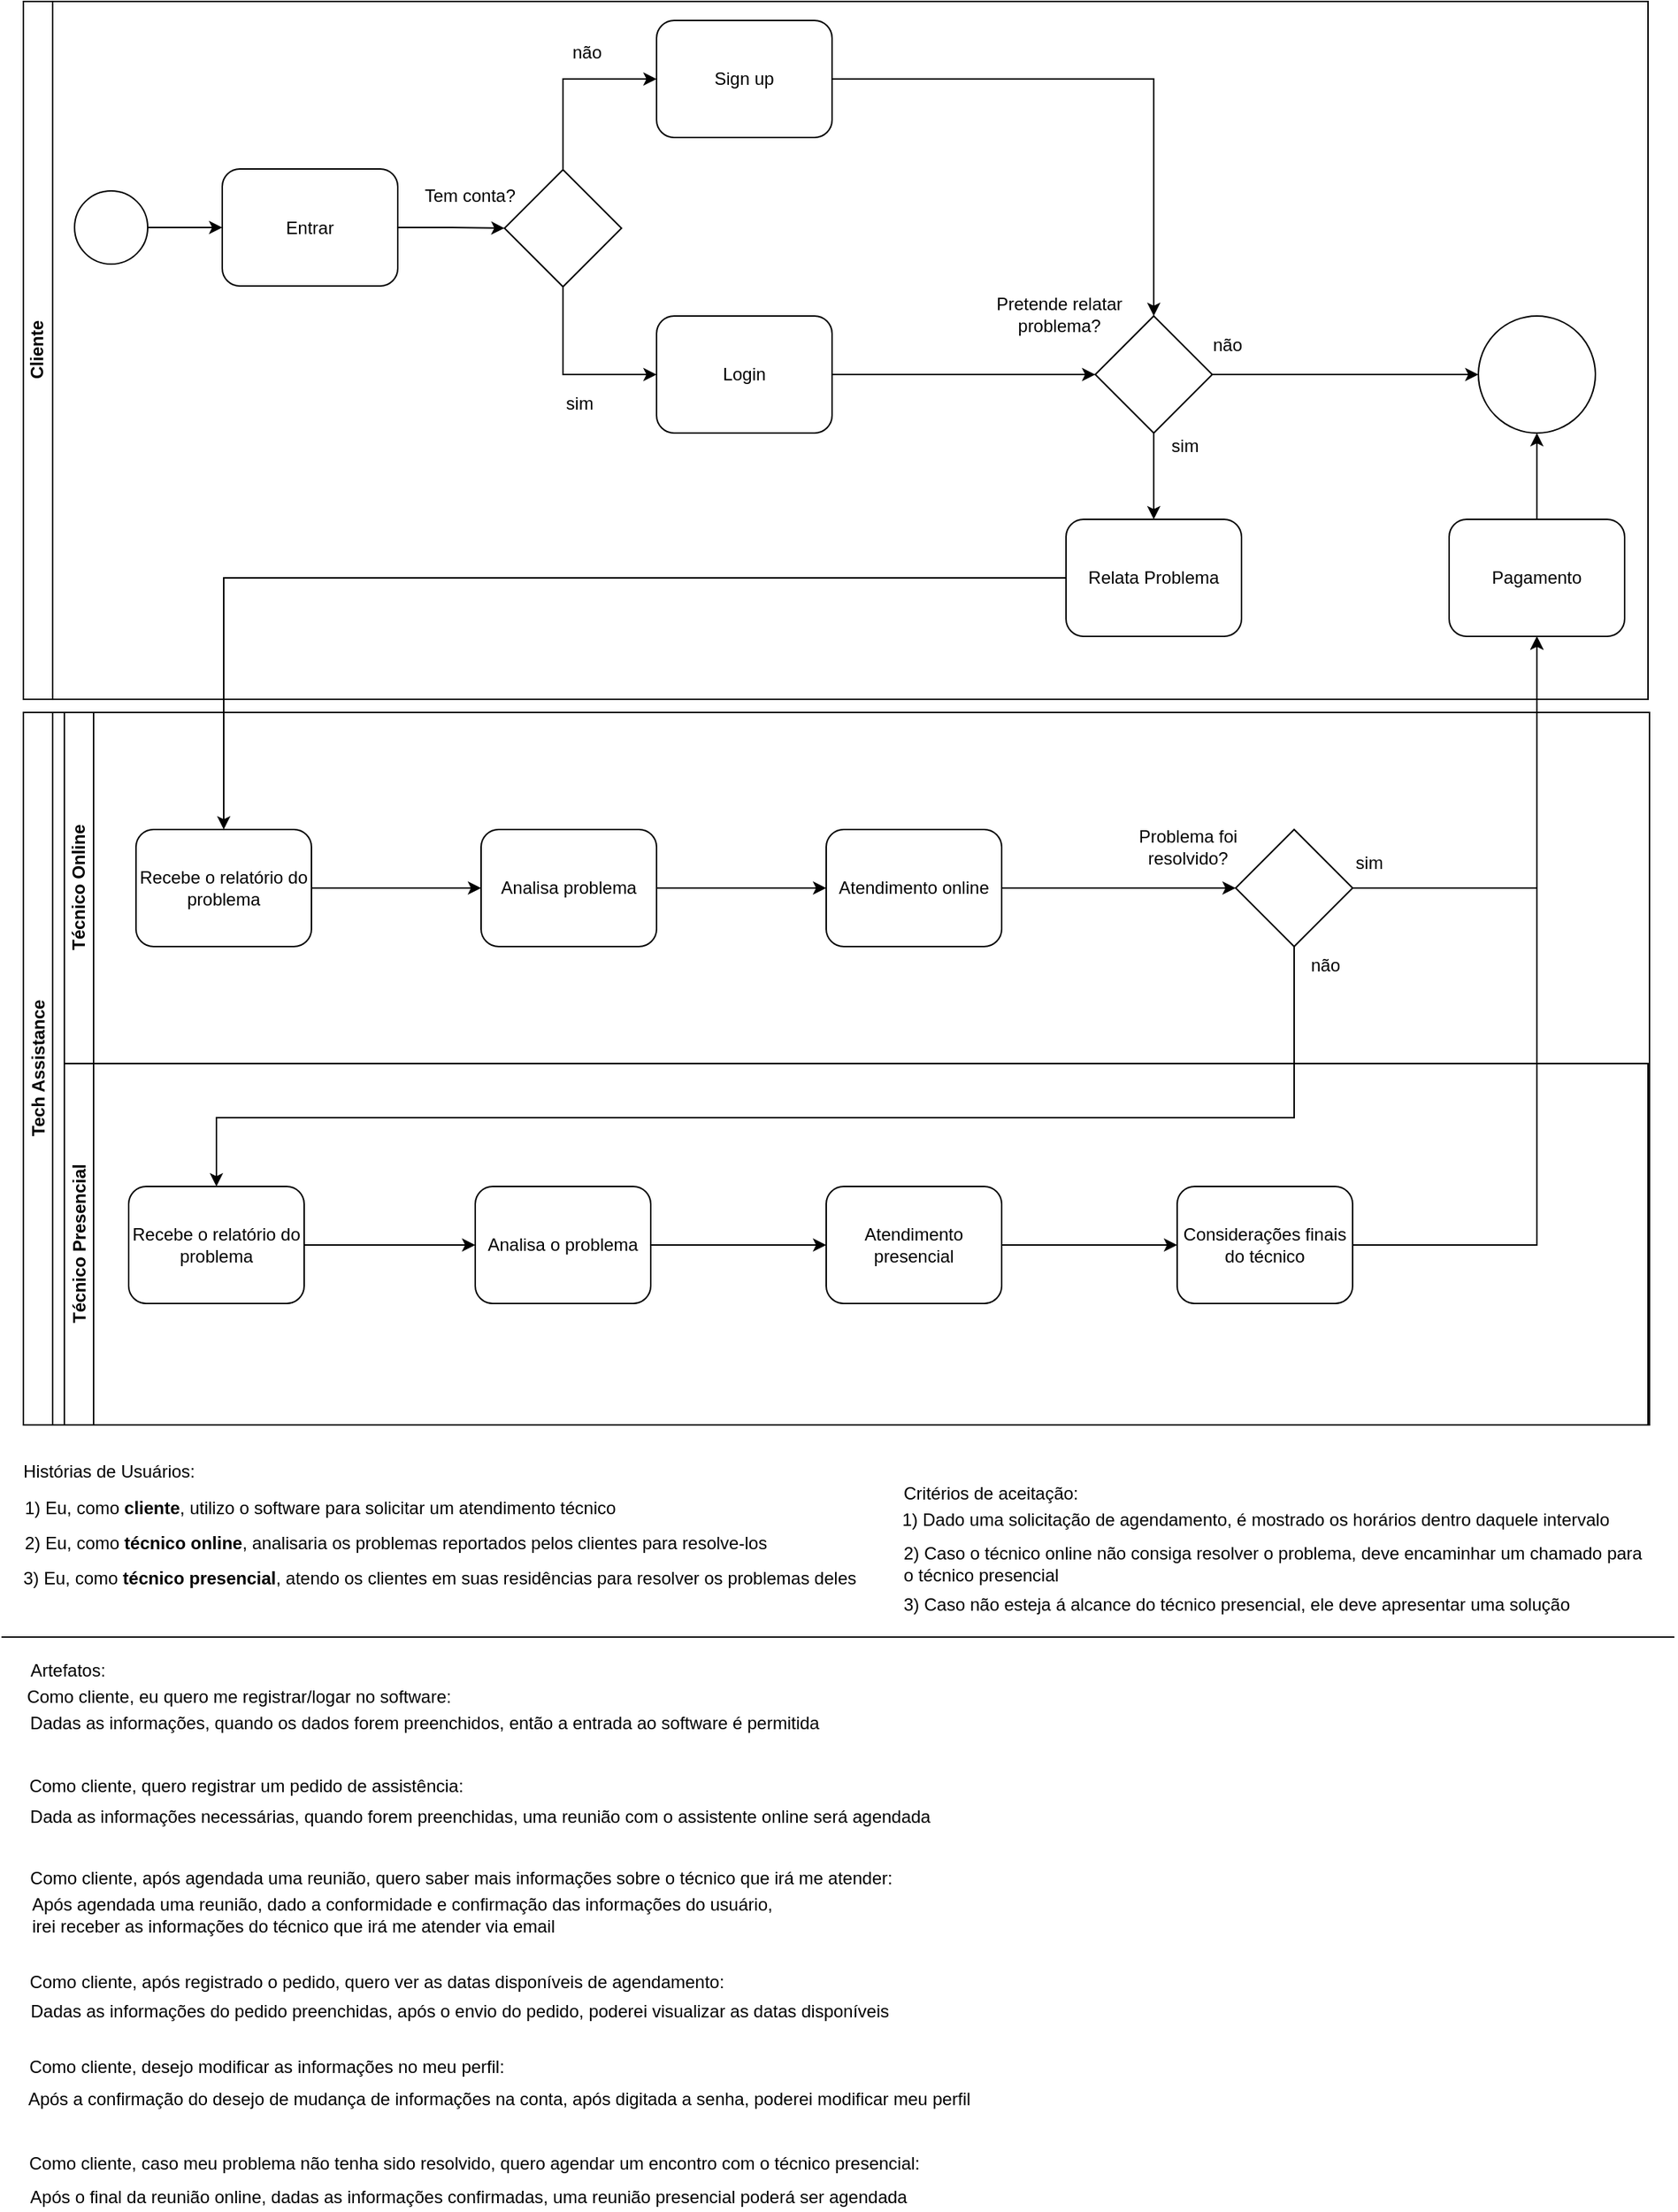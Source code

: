 <mxfile version="14.6.13" type="device" pages="4"><diagram id="fhYrM6fedOREc8LX-6zd" name="Fluxo de Negócios"><mxGraphModel dx="1422" dy="822" grid="0" gridSize="10" guides="1" tooltips="1" connect="1" arrows="1" fold="1" page="1" pageScale="1" pageWidth="1169" pageHeight="1654" math="0" shadow="0"><root><mxCell id="0"/><mxCell id="1" parent="0"/><mxCell id="6hOFbWfF97zYFT2G8j-g-1" value="Cliente" style="swimlane;html=1;horizontal=0;startSize=20;" parent="1" vertex="1"><mxGeometry x="29" y="41" width="1111" height="477" as="geometry"/></mxCell><mxCell id="6hOFbWfF97zYFT2G8j-g-12" style="edgeStyle=orthogonalEdgeStyle;rounded=0;orthogonalLoop=1;jettySize=auto;html=1;exitX=1;exitY=0.5;exitDx=0;exitDy=0;entryX=0;entryY=0.5;entryDx=0;entryDy=0;" parent="6hOFbWfF97zYFT2G8j-g-1" source="6hOFbWfF97zYFT2G8j-g-3" target="6hOFbWfF97zYFT2G8j-g-5" edge="1"><mxGeometry relative="1" as="geometry"/></mxCell><mxCell id="6hOFbWfF97zYFT2G8j-g-3" value="" style="shape=mxgraph.bpmn.shape;html=1;verticalLabelPosition=bottom;labelBackgroundColor=#ffffff;verticalAlign=top;align=center;perimeter=ellipsePerimeter;outlineConnect=0;outline=standard;symbol=general;" parent="6hOFbWfF97zYFT2G8j-g-1" vertex="1"><mxGeometry x="35" y="129.5" width="50" height="50" as="geometry"/></mxCell><mxCell id="6hOFbWfF97zYFT2G8j-g-7" style="edgeStyle=orthogonalEdgeStyle;rounded=0;orthogonalLoop=1;jettySize=auto;html=1;exitX=1;exitY=0.5;exitDx=0;exitDy=0;entryX=0;entryY=0.5;entryDx=0;entryDy=0;" parent="6hOFbWfF97zYFT2G8j-g-1" source="6hOFbWfF97zYFT2G8j-g-5" target="6hOFbWfF97zYFT2G8j-g-6" edge="1"><mxGeometry relative="1" as="geometry"/></mxCell><mxCell id="6hOFbWfF97zYFT2G8j-g-5" value="Entrar" style="shape=ext;rounded=1;html=1;whiteSpace=wrap;" parent="6hOFbWfF97zYFT2G8j-g-1" vertex="1"><mxGeometry x="136" y="114.5" width="120" height="80" as="geometry"/></mxCell><mxCell id="6hOFbWfF97zYFT2G8j-g-10" style="edgeStyle=orthogonalEdgeStyle;rounded=0;orthogonalLoop=1;jettySize=auto;html=1;exitX=0.5;exitY=0;exitDx=0;exitDy=0;entryX=0;entryY=0.5;entryDx=0;entryDy=0;" parent="6hOFbWfF97zYFT2G8j-g-1" source="6hOFbWfF97zYFT2G8j-g-6" target="6hOFbWfF97zYFT2G8j-g-9" edge="1"><mxGeometry relative="1" as="geometry"/></mxCell><mxCell id="6hOFbWfF97zYFT2G8j-g-11" style="edgeStyle=orthogonalEdgeStyle;rounded=0;orthogonalLoop=1;jettySize=auto;html=1;exitX=0.5;exitY=1;exitDx=0;exitDy=0;entryX=0;entryY=0.5;entryDx=0;entryDy=0;" parent="6hOFbWfF97zYFT2G8j-g-1" source="6hOFbWfF97zYFT2G8j-g-6" target="6hOFbWfF97zYFT2G8j-g-8" edge="1"><mxGeometry relative="1" as="geometry"/></mxCell><mxCell id="6hOFbWfF97zYFT2G8j-g-6" value="" style="rhombus;whiteSpace=wrap;html=1;" parent="6hOFbWfF97zYFT2G8j-g-1" vertex="1"><mxGeometry x="329" y="115" width="80" height="80" as="geometry"/></mxCell><mxCell id="6hOFbWfF97zYFT2G8j-g-22" style="edgeStyle=orthogonalEdgeStyle;rounded=0;orthogonalLoop=1;jettySize=auto;html=1;exitX=1;exitY=0.5;exitDx=0;exitDy=0;entryX=0;entryY=0.5;entryDx=0;entryDy=0;" parent="6hOFbWfF97zYFT2G8j-g-1" source="6hOFbWfF97zYFT2G8j-g-8" target="6hOFbWfF97zYFT2G8j-g-21" edge="1"><mxGeometry relative="1" as="geometry"/></mxCell><mxCell id="6hOFbWfF97zYFT2G8j-g-8" value="Login" style="shape=ext;rounded=1;html=1;whiteSpace=wrap;" parent="6hOFbWfF97zYFT2G8j-g-1" vertex="1"><mxGeometry x="433" y="215" width="120" height="80" as="geometry"/></mxCell><mxCell id="6hOFbWfF97zYFT2G8j-g-14" style="edgeStyle=orthogonalEdgeStyle;rounded=0;orthogonalLoop=1;jettySize=auto;html=1;exitX=1;exitY=0.5;exitDx=0;exitDy=0;entryX=0.5;entryY=0;entryDx=0;entryDy=0;" parent="6hOFbWfF97zYFT2G8j-g-1" source="6hOFbWfF97zYFT2G8j-g-9" target="6hOFbWfF97zYFT2G8j-g-21" edge="1"><mxGeometry relative="1" as="geometry"><mxPoint x="713" y="53" as="targetPoint"/></mxGeometry></mxCell><mxCell id="6hOFbWfF97zYFT2G8j-g-9" value="Sign up" style="shape=ext;rounded=1;html=1;whiteSpace=wrap;" parent="6hOFbWfF97zYFT2G8j-g-1" vertex="1"><mxGeometry x="433" y="13" width="120" height="80" as="geometry"/></mxCell><mxCell id="6hOFbWfF97zYFT2G8j-g-16" value="Tem conta?" style="text;html=1;align=center;verticalAlign=middle;resizable=0;points=[];autosize=1;" parent="6hOFbWfF97zYFT2G8j-g-1" vertex="1"><mxGeometry x="269" y="124" width="72" height="18" as="geometry"/></mxCell><mxCell id="6hOFbWfF97zYFT2G8j-g-17" value="sim" style="text;html=1;align=center;verticalAlign=middle;resizable=0;points=[];autosize=1;" parent="6hOFbWfF97zYFT2G8j-g-1" vertex="1"><mxGeometry x="365" y="266" width="29" height="18" as="geometry"/></mxCell><mxCell id="6hOFbWfF97zYFT2G8j-g-18" value="não" style="text;html=1;align=center;verticalAlign=middle;resizable=0;points=[];autosize=1;" parent="6hOFbWfF97zYFT2G8j-g-1" vertex="1"><mxGeometry x="370" y="26" width="30" height="18" as="geometry"/></mxCell><mxCell id="6hOFbWfF97zYFT2G8j-g-26" style="edgeStyle=orthogonalEdgeStyle;rounded=0;orthogonalLoop=1;jettySize=auto;html=1;exitX=1;exitY=0.5;exitDx=0;exitDy=0;entryX=0;entryY=0.5;entryDx=0;entryDy=0;" parent="6hOFbWfF97zYFT2G8j-g-1" source="6hOFbWfF97zYFT2G8j-g-21" target="6hOFbWfF97zYFT2G8j-g-25" edge="1"><mxGeometry relative="1" as="geometry"/></mxCell><mxCell id="6hOFbWfF97zYFT2G8j-g-32" style="edgeStyle=orthogonalEdgeStyle;rounded=0;orthogonalLoop=1;jettySize=auto;html=1;exitX=0.5;exitY=1;exitDx=0;exitDy=0;entryX=0.5;entryY=0;entryDx=0;entryDy=0;" parent="6hOFbWfF97zYFT2G8j-g-1" source="6hOFbWfF97zYFT2G8j-g-21" target="6hOFbWfF97zYFT2G8j-g-31" edge="1"><mxGeometry relative="1" as="geometry"/></mxCell><mxCell id="6hOFbWfF97zYFT2G8j-g-21" value="" style="rhombus;whiteSpace=wrap;html=1;" parent="6hOFbWfF97zYFT2G8j-g-1" vertex="1"><mxGeometry x="733" y="215" width="80" height="80" as="geometry"/></mxCell><mxCell id="6hOFbWfF97zYFT2G8j-g-24" value="Pretende relatar&lt;br&gt;problema?" style="text;html=1;align=center;verticalAlign=middle;resizable=0;points=[];autosize=1;" parent="6hOFbWfF97zYFT2G8j-g-1" vertex="1"><mxGeometry x="660" y="198" width="96" height="32" as="geometry"/></mxCell><mxCell id="6hOFbWfF97zYFT2G8j-g-25" value="" style="ellipse;whiteSpace=wrap;html=1;aspect=fixed;" parent="6hOFbWfF97zYFT2G8j-g-1" vertex="1"><mxGeometry x="995" y="215" width="80" height="80" as="geometry"/></mxCell><mxCell id="6hOFbWfF97zYFT2G8j-g-27" value="não" style="text;html=1;align=center;verticalAlign=middle;resizable=0;points=[];autosize=1;" parent="6hOFbWfF97zYFT2G8j-g-1" vertex="1"><mxGeometry x="808" y="226" width="30" height="18" as="geometry"/></mxCell><mxCell id="6hOFbWfF97zYFT2G8j-g-28" value="sim" style="text;html=1;align=center;verticalAlign=middle;resizable=0;points=[];autosize=1;" parent="6hOFbWfF97zYFT2G8j-g-1" vertex="1"><mxGeometry x="779" y="295" width="29" height="18" as="geometry"/></mxCell><mxCell id="6hOFbWfF97zYFT2G8j-g-31" value="Relata Problema" style="shape=ext;rounded=1;html=1;whiteSpace=wrap;" parent="6hOFbWfF97zYFT2G8j-g-1" vertex="1"><mxGeometry x="713" y="354" width="120" height="80" as="geometry"/></mxCell><mxCell id="LkQ3J-r3MltWaJuAtTZb-1" value="Pagamento" style="shape=ext;rounded=1;html=1;whiteSpace=wrap;" parent="6hOFbWfF97zYFT2G8j-g-1" vertex="1"><mxGeometry x="975" y="354" width="120" height="80" as="geometry"/></mxCell><mxCell id="LkQ3J-r3MltWaJuAtTZb-4" style="edgeStyle=orthogonalEdgeStyle;rounded=0;orthogonalLoop=1;jettySize=auto;html=1;exitX=0.5;exitY=0;exitDx=0;exitDy=0;entryX=0.5;entryY=1;entryDx=0;entryDy=0;" parent="6hOFbWfF97zYFT2G8j-g-1" source="LkQ3J-r3MltWaJuAtTZb-1" target="6hOFbWfF97zYFT2G8j-g-25" edge="1"><mxGeometry relative="1" as="geometry"/></mxCell><mxCell id="6hOFbWfF97zYFT2G8j-g-20" value="Tech Assistance" style="swimlane;html=1;horizontal=0;startSize=20;" parent="1" vertex="1"><mxGeometry x="29" y="527" width="1112" height="487" as="geometry"/></mxCell><mxCell id="6hOFbWfF97zYFT2G8j-g-30" value="Técnico Online" style="swimlane;html=1;horizontal=0;startSize=20;" parent="6hOFbWfF97zYFT2G8j-g-20" vertex="1"><mxGeometry x="28" width="1084" height="240" as="geometry"/></mxCell><mxCell id="6hOFbWfF97zYFT2G8j-g-37" style="edgeStyle=orthogonalEdgeStyle;rounded=0;orthogonalLoop=1;jettySize=auto;html=1;exitX=1;exitY=0.5;exitDx=0;exitDy=0;entryX=0;entryY=0.5;entryDx=0;entryDy=0;" parent="6hOFbWfF97zYFT2G8j-g-30" source="6hOFbWfF97zYFT2G8j-g-33" target="6hOFbWfF97zYFT2G8j-g-36" edge="1"><mxGeometry relative="1" as="geometry"/></mxCell><mxCell id="6hOFbWfF97zYFT2G8j-g-33" value="Recebe o relatório do problema" style="shape=ext;rounded=1;html=1;whiteSpace=wrap;" parent="6hOFbWfF97zYFT2G8j-g-30" vertex="1"><mxGeometry x="49" y="80" width="120" height="80" as="geometry"/></mxCell><mxCell id="6hOFbWfF97zYFT2G8j-g-41" style="edgeStyle=orthogonalEdgeStyle;rounded=0;orthogonalLoop=1;jettySize=auto;html=1;exitX=1;exitY=0.5;exitDx=0;exitDy=0;entryX=0;entryY=0.5;entryDx=0;entryDy=0;" parent="6hOFbWfF97zYFT2G8j-g-30" source="6hOFbWfF97zYFT2G8j-g-36" target="6hOFbWfF97zYFT2G8j-g-40" edge="1"><mxGeometry relative="1" as="geometry"/></mxCell><mxCell id="6hOFbWfF97zYFT2G8j-g-36" value="Analisa problema" style="shape=ext;rounded=1;html=1;whiteSpace=wrap;" parent="6hOFbWfF97zYFT2G8j-g-30" vertex="1"><mxGeometry x="285" y="80" width="120" height="80" as="geometry"/></mxCell><mxCell id="6hOFbWfF97zYFT2G8j-g-43" style="edgeStyle=orthogonalEdgeStyle;rounded=0;orthogonalLoop=1;jettySize=auto;html=1;exitX=1;exitY=0.5;exitDx=0;exitDy=0;entryX=0;entryY=0.5;entryDx=0;entryDy=0;" parent="6hOFbWfF97zYFT2G8j-g-30" source="6hOFbWfF97zYFT2G8j-g-40" target="6hOFbWfF97zYFT2G8j-g-42" edge="1"><mxGeometry relative="1" as="geometry"/></mxCell><mxCell id="6hOFbWfF97zYFT2G8j-g-40" value="Atendimento online" style="shape=ext;rounded=1;html=1;whiteSpace=wrap;" parent="6hOFbWfF97zYFT2G8j-g-30" vertex="1"><mxGeometry x="521" y="80" width="120" height="80" as="geometry"/></mxCell><mxCell id="6hOFbWfF97zYFT2G8j-g-42" value="" style="rhombus;whiteSpace=wrap;html=1;" parent="6hOFbWfF97zYFT2G8j-g-30" vertex="1"><mxGeometry x="801" y="80" width="80" height="80" as="geometry"/></mxCell><mxCell id="6hOFbWfF97zYFT2G8j-g-45" value="Problema foi&lt;br&gt;resolvido?" style="text;html=1;align=center;verticalAlign=middle;resizable=0;points=[];autosize=1;" parent="6hOFbWfF97zYFT2G8j-g-30" vertex="1"><mxGeometry x="729" y="76" width="77" height="32" as="geometry"/></mxCell><mxCell id="6hOFbWfF97zYFT2G8j-g-46" value="sim" style="text;html=1;align=center;verticalAlign=middle;resizable=0;points=[];autosize=1;" parent="6hOFbWfF97zYFT2G8j-g-30" vertex="1"><mxGeometry x="877" y="94" width="29" height="18" as="geometry"/></mxCell><mxCell id="6hOFbWfF97zYFT2G8j-g-47" value="não" style="text;html=1;align=center;verticalAlign=middle;resizable=0;points=[];autosize=1;" parent="6hOFbWfF97zYFT2G8j-g-30" vertex="1"><mxGeometry x="847" y="164" width="30" height="18" as="geometry"/></mxCell><mxCell id="6hOFbWfF97zYFT2G8j-g-49" value="Técnico Presencial" style="swimlane;html=1;horizontal=0;startSize=20;" parent="6hOFbWfF97zYFT2G8j-g-20" vertex="1"><mxGeometry x="28" y="240" width="1083" height="247" as="geometry"/></mxCell><mxCell id="6hOFbWfF97zYFT2G8j-g-53" style="edgeStyle=orthogonalEdgeStyle;rounded=0;orthogonalLoop=1;jettySize=auto;html=1;exitX=1;exitY=0.5;exitDx=0;exitDy=0;entryX=0;entryY=0.5;entryDx=0;entryDy=0;" parent="6hOFbWfF97zYFT2G8j-g-49" source="6hOFbWfF97zYFT2G8j-g-50" target="6hOFbWfF97zYFT2G8j-g-52" edge="1"><mxGeometry relative="1" as="geometry"/></mxCell><mxCell id="6hOFbWfF97zYFT2G8j-g-50" value="Recebe o relatório do problema" style="shape=ext;rounded=1;html=1;whiteSpace=wrap;" parent="6hOFbWfF97zYFT2G8j-g-49" vertex="1"><mxGeometry x="44" y="84" width="120" height="80" as="geometry"/></mxCell><mxCell id="6hOFbWfF97zYFT2G8j-g-55" style="edgeStyle=orthogonalEdgeStyle;rounded=0;orthogonalLoop=1;jettySize=auto;html=1;exitX=1;exitY=0.5;exitDx=0;exitDy=0;entryX=0;entryY=0.5;entryDx=0;entryDy=0;" parent="6hOFbWfF97zYFT2G8j-g-49" source="6hOFbWfF97zYFT2G8j-g-52" target="6hOFbWfF97zYFT2G8j-g-54" edge="1"><mxGeometry relative="1" as="geometry"/></mxCell><mxCell id="6hOFbWfF97zYFT2G8j-g-52" value="Analisa o problema" style="shape=ext;rounded=1;html=1;whiteSpace=wrap;" parent="6hOFbWfF97zYFT2G8j-g-49" vertex="1"><mxGeometry x="281" y="84" width="120" height="80" as="geometry"/></mxCell><mxCell id="6hOFbWfF97zYFT2G8j-g-57" style="edgeStyle=orthogonalEdgeStyle;rounded=0;orthogonalLoop=1;jettySize=auto;html=1;exitX=1;exitY=0.5;exitDx=0;exitDy=0;entryX=0;entryY=0.5;entryDx=0;entryDy=0;" parent="6hOFbWfF97zYFT2G8j-g-49" source="6hOFbWfF97zYFT2G8j-g-54" target="6hOFbWfF97zYFT2G8j-g-56" edge="1"><mxGeometry relative="1" as="geometry"/></mxCell><mxCell id="6hOFbWfF97zYFT2G8j-g-54" value="Atendimento presencial" style="shape=ext;rounded=1;html=1;whiteSpace=wrap;" parent="6hOFbWfF97zYFT2G8j-g-49" vertex="1"><mxGeometry x="521" y="84" width="120" height="80" as="geometry"/></mxCell><mxCell id="6hOFbWfF97zYFT2G8j-g-56" value="Considerações finais do técnico" style="shape=ext;rounded=1;html=1;whiteSpace=wrap;" parent="6hOFbWfF97zYFT2G8j-g-49" vertex="1"><mxGeometry x="761" y="84" width="120" height="80" as="geometry"/></mxCell><mxCell id="6hOFbWfF97zYFT2G8j-g-51" style="edgeStyle=orthogonalEdgeStyle;rounded=0;orthogonalLoop=1;jettySize=auto;html=1;exitX=0.5;exitY=1;exitDx=0;exitDy=0;entryX=0.5;entryY=0;entryDx=0;entryDy=0;" parent="6hOFbWfF97zYFT2G8j-g-20" source="6hOFbWfF97zYFT2G8j-g-42" target="6hOFbWfF97zYFT2G8j-g-50" edge="1"><mxGeometry relative="1" as="geometry"><Array as="points"><mxPoint x="869" y="277"/><mxPoint x="132" y="277"/></Array></mxGeometry></mxCell><mxCell id="6hOFbWfF97zYFT2G8j-g-48" style="edgeStyle=orthogonalEdgeStyle;rounded=0;orthogonalLoop=1;jettySize=auto;html=1;exitX=0;exitY=0.5;exitDx=0;exitDy=0;entryX=0.5;entryY=0;entryDx=0;entryDy=0;" parent="1" source="6hOFbWfF97zYFT2G8j-g-31" target="6hOFbWfF97zYFT2G8j-g-33" edge="1"><mxGeometry relative="1" as="geometry"/></mxCell><mxCell id="DTJ91bI0KCERQVyv46Px-1" value="Histórias de Usuários:" style="text;html=1;align=left;verticalAlign=middle;resizable=0;points=[];autosize=1;" parent="1" vertex="1"><mxGeometry x="27" y="1037" width="127" height="18" as="geometry"/></mxCell><mxCell id="DTJ91bI0KCERQVyv46Px-2" value="1) Eu, como &lt;b&gt;cliente&lt;/b&gt;, utilizo o software para solicitar um atendimento técnico" style="text;html=1;align=left;verticalAlign=middle;resizable=0;points=[];autosize=1;" parent="1" vertex="1"><mxGeometry x="28" y="1062" width="414" height="18" as="geometry"/></mxCell><mxCell id="DTJ91bI0KCERQVyv46Px-3" value="&lt;div&gt;&lt;span&gt;2) Eu, como &lt;/span&gt;&lt;b&gt;técnico online&lt;/b&gt;&lt;span&gt;, analisaria os problemas reportados pelos clientes para resolve-los&lt;/span&gt;&lt;/div&gt;" style="text;html=1;align=left;verticalAlign=middle;resizable=0;points=[];autosize=1;" parent="1" vertex="1"><mxGeometry x="28" y="1086" width="518" height="18" as="geometry"/></mxCell><mxCell id="DTJ91bI0KCERQVyv46Px-4" value="3) Eu, como &lt;b&gt;técnico presencial&lt;/b&gt;, atendo os clientes em suas residências para resolver os problemas deles" style="text;html=1;align=left;verticalAlign=middle;resizable=0;points=[];autosize=1;" parent="1" vertex="1"><mxGeometry x="27" y="1110" width="580" height="18" as="geometry"/></mxCell><mxCell id="CYKeE9gmk5xtWuaOP8tf-1" value="Critérios de aceitação:" style="text;html=1;align=left;verticalAlign=middle;resizable=0;points=[];autosize=1;" parent="1" vertex="1"><mxGeometry x="629" y="1052" width="129" height="18" as="geometry"/></mxCell><mxCell id="CYKeE9gmk5xtWuaOP8tf-2" value="1) Dado uma solicitação de agendamento, é mostrado os horários dentro daquele intervalo" style="text;html=1;align=left;verticalAlign=middle;resizable=0;points=[];autosize=1;" parent="1" vertex="1"><mxGeometry x="628" y="1070" width="494" height="18" as="geometry"/></mxCell><mxCell id="CYKeE9gmk5xtWuaOP8tf-3" value="2) Caso o técnico online não consiga resolver o problema, deve encaminhar um chamado para &lt;br&gt;o técnico presencial&amp;nbsp;" style="text;html=1;align=left;verticalAlign=middle;resizable=0;points=[];autosize=1;" parent="1" vertex="1"><mxGeometry x="629" y="1093" width="515" height="32" as="geometry"/></mxCell><mxCell id="CYKeE9gmk5xtWuaOP8tf-4" value="3) Caso não esteja á alcance do técnico presencial, ele deve apresentar uma solução" style="text;html=1;align=left;verticalAlign=middle;resizable=0;points=[];autosize=1;" parent="1" vertex="1"><mxGeometry x="629" y="1128" width="466" height="18" as="geometry"/></mxCell><mxCell id="sM4nDDVe7Kjpya3O-vPJ-1" value="Artefatos:" style="text;html=1;align=center;verticalAlign=middle;resizable=0;points=[];autosize=1;strokeColor=none;" parent="1" vertex="1"><mxGeometry x="28" y="1173" width="61" height="18" as="geometry"/></mxCell><mxCell id="sM4nDDVe7Kjpya3O-vPJ-3" value="Como cliente, eu quero me registrar/logar no software:" style="text;html=1;align=center;verticalAlign=middle;resizable=0;points=[];autosize=1;strokeColor=none;" parent="1" vertex="1"><mxGeometry x="26" y="1191" width="300" height="18" as="geometry"/></mxCell><mxCell id="sM4nDDVe7Kjpya3O-vPJ-4" value="Dadas as informações, quando os dados forem preenchidos, então a entrada ao software é permitida" style="text;html=1;align=center;verticalAlign=middle;resizable=0;points=[];autosize=1;strokeColor=none;" parent="1" vertex="1"><mxGeometry x="28" y="1209" width="550" height="18" as="geometry"/></mxCell><mxCell id="sM4nDDVe7Kjpya3O-vPJ-5" value="Como cliente, quero registrar um pedido de assistência:" style="text;html=1;align=center;verticalAlign=middle;resizable=0;points=[];autosize=1;strokeColor=none;" parent="1" vertex="1"><mxGeometry x="27" y="1252" width="307" height="18" as="geometry"/></mxCell><mxCell id="sM4nDDVe7Kjpya3O-vPJ-10" style="rounded=0;orthogonalLoop=1;jettySize=auto;html=1;endArrow=none;endFill=0;" parent="1" edge="1"><mxGeometry relative="1" as="geometry"><mxPoint x="1158" y="1159" as="targetPoint"/><mxPoint x="14" y="1159" as="sourcePoint"/></mxGeometry></mxCell><mxCell id="sM4nDDVe7Kjpya3O-vPJ-6" value="Dada as informações necessárias, quando forem preenchidas, uma reunião com o assistente online será agendada" style="text;html=1;align=center;verticalAlign=middle;resizable=0;points=[];autosize=1;strokeColor=none;" parent="1" vertex="1"><mxGeometry x="28" y="1273" width="626" height="18" as="geometry"/></mxCell><mxCell id="sM4nDDVe7Kjpya3O-vPJ-7" value="Como cliente, após registrado o pedido, quero ver as datas disponíveis de agendamento:&amp;nbsp;" style="text;html=1;align=center;verticalAlign=middle;resizable=0;points=[];autosize=1;strokeColor=none;" parent="1" vertex="1"><mxGeometry x="28" y="1386" width="488" height="18" as="geometry"/></mxCell><mxCell id="sM4nDDVe7Kjpya3O-vPJ-9" value="Dadas as informações do pedido preenchidas, após o envio do pedido, poderei visualizar as datas disponíveis" style="text;html=1;align=center;verticalAlign=middle;resizable=0;points=[];autosize=1;strokeColor=none;" parent="1" vertex="1"><mxGeometry x="28" y="1406" width="597" height="18" as="geometry"/></mxCell><mxCell id="sM4nDDVe7Kjpya3O-vPJ-11" value="Como cliente, após agendada uma reunião, quero saber mais informações sobre o técnico que irá me atender:" style="text;html=1;align=center;verticalAlign=middle;resizable=0;points=[];autosize=1;strokeColor=none;" parent="1" vertex="1"><mxGeometry x="28" y="1315" width="600" height="18" as="geometry"/></mxCell><mxCell id="sM4nDDVe7Kjpya3O-vPJ-12" value="Após agendada uma reunião, dado a conformidade e confirmação das informações do usuário,&lt;br&gt;irei receber as informações do técnico que irá me atender via email" style="text;html=1;align=left;verticalAlign=middle;resizable=0;points=[];autosize=1;strokeColor=none;" parent="1" vertex="1"><mxGeometry x="33" y="1333" width="516" height="32" as="geometry"/></mxCell><mxCell id="sM4nDDVe7Kjpya3O-vPJ-13" value="Como cliente, desejo modificar as informações no meu perfil:" style="text;html=1;align=center;verticalAlign=middle;resizable=0;points=[];autosize=1;strokeColor=none;" parent="1" vertex="1"><mxGeometry x="27" y="1444" width="335" height="18" as="geometry"/></mxCell><mxCell id="sM4nDDVe7Kjpya3O-vPJ-14" value="Após a confirmação do desejo de mudança de informações na conta, após digitada a senha, poderei modificar meu perfil" style="text;html=1;align=center;verticalAlign=middle;resizable=0;points=[];autosize=1;strokeColor=none;" parent="1" vertex="1"><mxGeometry x="27" y="1466" width="654" height="18" as="geometry"/></mxCell><mxCell id="aVCE51Q3PPtq1mWUPrL8-1" value="Como cliente, caso meu problema não tenha sido resolvido, quero agendar um encontro com o técnico presencial:" style="text;html=1;align=center;verticalAlign=middle;resizable=0;points=[];autosize=1;strokeColor=none;" parent="1" vertex="1"><mxGeometry x="27" y="1510" width="619" height="18" as="geometry"/></mxCell><mxCell id="aVCE51Q3PPtq1mWUPrL8-2" value="Após o final da reunião online, dadas as informações confirmadas, uma reunião presencial poderá ser agendada" style="text;html=1;align=center;verticalAlign=middle;resizable=0;points=[];autosize=1;strokeColor=none;" parent="1" vertex="1"><mxGeometry x="28" y="1533" width="610" height="18" as="geometry"/></mxCell><mxCell id="LkQ3J-r3MltWaJuAtTZb-3" style="edgeStyle=orthogonalEdgeStyle;rounded=0;orthogonalLoop=1;jettySize=auto;html=1;exitX=1;exitY=0.5;exitDx=0;exitDy=0;" parent="1" source="6hOFbWfF97zYFT2G8j-g-42" target="LkQ3J-r3MltWaJuAtTZb-1" edge="1"><mxGeometry relative="1" as="geometry"/></mxCell><mxCell id="LkQ3J-r3MltWaJuAtTZb-2" style="edgeStyle=orthogonalEdgeStyle;rounded=0;orthogonalLoop=1;jettySize=auto;html=1;exitX=1;exitY=0.5;exitDx=0;exitDy=0;" parent="1" source="6hOFbWfF97zYFT2G8j-g-56" target="LkQ3J-r3MltWaJuAtTZb-1" edge="1"><mxGeometry relative="1" as="geometry"/></mxCell></root></mxGraphModel></diagram><diagram id="Uy4hzoEuqUokP6v6UYgX" name="Diagrama ER"><mxGraphModel dx="1422" dy="822" grid="0" gridSize="10" guides="1" tooltips="1" connect="1" arrows="1" fold="1" page="1" pageScale="1" pageWidth="2339" pageHeight="3300" math="0" shadow="0"><root><mxCell id="2-ZSqhqYMnoBmDnUbMwL-0"/><mxCell id="2-ZSqhqYMnoBmDnUbMwL-1" parent="2-ZSqhqYMnoBmDnUbMwL-0"/><mxCell id="201b-r6yX68AuiItKj9P-21" style="edgeStyle=none;rounded=0;orthogonalLoop=1;jettySize=auto;html=1;exitX=1;exitY=0;exitDx=0;exitDy=0;entryX=0;entryY=1;entryDx=0;entryDy=0;endArrow=none;endFill=0;" parent="2-ZSqhqYMnoBmDnUbMwL-1" source="zXhLOtwSqZOTrxeQM2Ml-44" target="zXhLOtwSqZOTrxeQM2Ml-23" edge="1"><mxGeometry relative="1" as="geometry"/></mxCell><mxCell id="zXhLOtwSqZOTrxeQM2Ml-44" value="" style="ellipse;whiteSpace=wrap;html=1;" parent="2-ZSqhqYMnoBmDnUbMwL-1" vertex="1"><mxGeometry x="310" y="734" width="120" height="60" as="geometry"/></mxCell><mxCell id="201b-r6yX68AuiItKj9P-19" style="edgeStyle=none;rounded=0;orthogonalLoop=1;jettySize=auto;html=1;exitX=1;exitY=0.5;exitDx=0;exitDy=0;entryX=0;entryY=0.5;entryDx=0;entryDy=0;endArrow=none;endFill=0;" parent="2-ZSqhqYMnoBmDnUbMwL-1" source="zXhLOtwSqZOTrxeQM2Ml-41" target="zXhLOtwSqZOTrxeQM2Ml-23" edge="1"><mxGeometry relative="1" as="geometry"/></mxCell><mxCell id="zXhLOtwSqZOTrxeQM2Ml-41" value="" style="ellipse;whiteSpace=wrap;html=1;" parent="2-ZSqhqYMnoBmDnUbMwL-1" vertex="1"><mxGeometry x="310" y="647.5" width="120" height="60" as="geometry"/></mxCell><mxCell id="201b-r6yX68AuiItKj9P-10" style="edgeStyle=orthogonalEdgeStyle;rounded=0;orthogonalLoop=1;jettySize=auto;html=1;exitX=0;exitY=0.5;exitDx=0;exitDy=0;entryX=1;entryY=0.5;entryDx=0;entryDy=0;endArrow=none;endFill=0;" parent="2-ZSqhqYMnoBmDnUbMwL-1" source="aGDb4Ro1W5bUOzmWCLxA-0" target="V69mjMTbIYioe44d5kkG-5" edge="1"><mxGeometry relative="1" as="geometry"><mxPoint x="1263" y="390" as="targetPoint"/></mxGeometry></mxCell><mxCell id="201b-r6yX68AuiItKj9P-12" style="edgeStyle=none;rounded=0;orthogonalLoop=1;jettySize=auto;html=1;exitX=1;exitY=0.5;exitDx=0;exitDy=0;entryX=0;entryY=0.5;entryDx=0;entryDy=0;endArrow=none;endFill=0;" parent="2-ZSqhqYMnoBmDnUbMwL-1" source="aGDb4Ro1W5bUOzmWCLxA-0" target="aGDb4Ro1W5bUOzmWCLxA-7" edge="1"><mxGeometry relative="1" as="geometry"/></mxCell><mxCell id="201b-r6yX68AuiItKj9P-13" style="edgeStyle=none;rounded=0;orthogonalLoop=1;jettySize=auto;html=1;exitX=1;exitY=1;exitDx=0;exitDy=0;entryX=0;entryY=0;entryDx=0;entryDy=0;endArrow=none;endFill=0;" parent="2-ZSqhqYMnoBmDnUbMwL-1" source="aGDb4Ro1W5bUOzmWCLxA-0" target="aGDb4Ro1W5bUOzmWCLxA-19" edge="1"><mxGeometry relative="1" as="geometry"/></mxCell><mxCell id="201b-r6yX68AuiItKj9P-14" style="edgeStyle=none;rounded=0;orthogonalLoop=1;jettySize=auto;html=1;exitX=0;exitY=1;exitDx=0;exitDy=0;entryX=0.5;entryY=0;entryDx=0;entryDy=0;endArrow=none;endFill=0;" parent="2-ZSqhqYMnoBmDnUbMwL-1" source="aGDb4Ro1W5bUOzmWCLxA-0" target="zXhLOtwSqZOTrxeQM2Ml-0" edge="1"><mxGeometry relative="1" as="geometry"/></mxCell><mxCell id="201b-r6yX68AuiItKj9P-16" style="edgeStyle=none;rounded=0;orthogonalLoop=1;jettySize=auto;html=1;exitX=0.5;exitY=1;exitDx=0;exitDy=0;entryX=0.5;entryY=0;entryDx=0;entryDy=0;endArrow=none;endFill=0;" parent="2-ZSqhqYMnoBmDnUbMwL-1" source="aGDb4Ro1W5bUOzmWCLxA-0" target="aGDb4Ro1W5bUOzmWCLxA-5" edge="1"><mxGeometry relative="1" as="geometry"/></mxCell><mxCell id="201b-r6yX68AuiItKj9P-17" style="edgeStyle=none;rounded=0;orthogonalLoop=1;jettySize=auto;html=1;exitX=1;exitY=0.5;exitDx=0;exitDy=0;entryX=0;entryY=0.5;entryDx=0;entryDy=0;endArrow=none;endFill=0;" parent="2-ZSqhqYMnoBmDnUbMwL-1" source="V69mjMTbIYioe44d5kkG-0" target="aGDb4Ro1W5bUOzmWCLxA-1" edge="1"><mxGeometry relative="1" as="geometry"/></mxCell><mxCell id="201b-r6yX68AuiItKj9P-33" style="rounded=0;orthogonalLoop=1;jettySize=auto;html=1;exitX=0;exitY=0;exitDx=0;exitDy=0;entryX=0.5;entryY=1;entryDx=0;entryDy=0;endArrow=none;endFill=0;" parent="2-ZSqhqYMnoBmDnUbMwL-1" source="aGDb4Ro1W5bUOzmWCLxA-0" target="201b-r6yX68AuiItKj9P-31" edge="1"><mxGeometry relative="1" as="geometry"/></mxCell><mxCell id="aGDb4Ro1W5bUOzmWCLxA-0" value="Pessoa" style="whiteSpace=wrap;html=1;align=center;" parent="2-ZSqhqYMnoBmDnUbMwL-1" vertex="1"><mxGeometry x="1281.5" y="370" width="100" height="40" as="geometry"/></mxCell><mxCell id="aGDb4Ro1W5bUOzmWCLxA-1" value="Id_cliente" style="ellipse;whiteSpace=wrap;html=1;align=center;fontStyle=4;" parent="2-ZSqhqYMnoBmDnUbMwL-1" vertex="1"><mxGeometry x="1123" y="180" width="100" height="40" as="geometry"/></mxCell><mxCell id="201b-r6yX68AuiItKj9P-15" style="edgeStyle=none;rounded=0;orthogonalLoop=1;jettySize=auto;html=1;exitX=0.5;exitY=1;exitDx=0;exitDy=0;entryX=0.5;entryY=0;entryDx=0;entryDy=0;endArrow=none;endFill=0;" parent="2-ZSqhqYMnoBmDnUbMwL-1" source="aGDb4Ro1W5bUOzmWCLxA-3" target="aGDb4Ro1W5bUOzmWCLxA-0" edge="1"><mxGeometry relative="1" as="geometry"/></mxCell><mxCell id="aGDb4Ro1W5bUOzmWCLxA-3" value="Email" style="ellipse;whiteSpace=wrap;html=1;align=center;" parent="2-ZSqhqYMnoBmDnUbMwL-1" vertex="1"><mxGeometry x="1303" y="240" width="100" height="40" as="geometry"/></mxCell><mxCell id="aGDb4Ro1W5bUOzmWCLxA-5" value="Senha" style="ellipse;whiteSpace=wrap;html=1;align=center;" parent="2-ZSqhqYMnoBmDnUbMwL-1" vertex="1"><mxGeometry x="1303" y="489" width="100" height="40" as="geometry"/></mxCell><mxCell id="aGDb4Ro1W5bUOzmWCLxA-15" style="edgeStyle=none;rounded=0;orthogonalLoop=1;jettySize=auto;html=1;exitX=1;exitY=0.5;exitDx=0;exitDy=0;entryX=0;entryY=0.5;entryDx=0;entryDy=0;endArrow=none;endFill=0;" parent="2-ZSqhqYMnoBmDnUbMwL-1" source="aGDb4Ro1W5bUOzmWCLxA-7" target="aGDb4Ro1W5bUOzmWCLxA-13" edge="1"><mxGeometry relative="1" as="geometry"/></mxCell><mxCell id="aGDb4Ro1W5bUOzmWCLxA-16" style="edgeStyle=none;rounded=0;orthogonalLoop=1;jettySize=auto;html=1;exitX=0.5;exitY=0;exitDx=0;exitDy=0;entryX=0.5;entryY=1;entryDx=0;entryDy=0;endArrow=none;endFill=0;" parent="2-ZSqhqYMnoBmDnUbMwL-1" source="aGDb4Ro1W5bUOzmWCLxA-7" target="aGDb4Ro1W5bUOzmWCLxA-11" edge="1"><mxGeometry relative="1" as="geometry"/></mxCell><mxCell id="aGDb4Ro1W5bUOzmWCLxA-17" style="edgeStyle=none;rounded=0;orthogonalLoop=1;jettySize=auto;html=1;exitX=1;exitY=0;exitDx=0;exitDy=0;entryX=0;entryY=1;entryDx=0;entryDy=0;endArrow=none;endFill=0;" parent="2-ZSqhqYMnoBmDnUbMwL-1" source="aGDb4Ro1W5bUOzmWCLxA-7" target="aGDb4Ro1W5bUOzmWCLxA-12" edge="1"><mxGeometry relative="1" as="geometry"/></mxCell><mxCell id="aGDb4Ro1W5bUOzmWCLxA-18" style="edgeStyle=none;rounded=0;orthogonalLoop=1;jettySize=auto;html=1;exitX=1;exitY=1;exitDx=0;exitDy=0;entryX=0;entryY=0;entryDx=0;entryDy=0;endArrow=none;endFill=0;" parent="2-ZSqhqYMnoBmDnUbMwL-1" source="aGDb4Ro1W5bUOzmWCLxA-7" target="aGDb4Ro1W5bUOzmWCLxA-14" edge="1"><mxGeometry relative="1" as="geometry"/></mxCell><mxCell id="aGDb4Ro1W5bUOzmWCLxA-7" value="Endereço" style="ellipse;whiteSpace=wrap;html=1;align=center;" parent="2-ZSqhqYMnoBmDnUbMwL-1" vertex="1"><mxGeometry x="1453.5" y="370" width="100" height="40" as="geometry"/></mxCell><mxCell id="aGDb4Ro1W5bUOzmWCLxA-33" style="edgeStyle=none;rounded=0;orthogonalLoop=1;jettySize=auto;html=1;exitX=0.5;exitY=1;exitDx=0;exitDy=0;entryX=0.5;entryY=0;entryDx=0;entryDy=0;endArrow=none;endFill=0;" parent="2-ZSqhqYMnoBmDnUbMwL-1" source="aGDb4Ro1W5bUOzmWCLxA-9" target="aGDb4Ro1W5bUOzmWCLxA-30" edge="1"><mxGeometry relative="1" as="geometry"/></mxCell><mxCell id="aGDb4Ro1W5bUOzmWCLxA-9" value="Técnico" style="whiteSpace=wrap;html=1;align=center;" parent="2-ZSqhqYMnoBmDnUbMwL-1" vertex="1"><mxGeometry x="983" y="630" width="100" height="40" as="geometry"/></mxCell><mxCell id="aGDb4Ro1W5bUOzmWCLxA-35" style="edgeStyle=none;rounded=0;orthogonalLoop=1;jettySize=auto;html=1;exitX=0.5;exitY=0;exitDx=0;exitDy=0;endArrow=none;endFill=0;entryX=0;entryY=1;entryDx=0;entryDy=0;" parent="2-ZSqhqYMnoBmDnUbMwL-1" source="aGDb4Ro1W5bUOzmWCLxA-10" target="aGDb4Ro1W5bUOzmWCLxA-30" edge="1"><mxGeometry relative="1" as="geometry"><mxPoint x="1021.75" y="770" as="targetPoint"/></mxGeometry></mxCell><mxCell id="aGDb4Ro1W5bUOzmWCLxA-10" value="Técnico presencial" style="whiteSpace=wrap;html=1;align=center;" parent="2-ZSqhqYMnoBmDnUbMwL-1" vertex="1"><mxGeometry x="802.5" y="804" width="100" height="40" as="geometry"/></mxCell><mxCell id="aGDb4Ro1W5bUOzmWCLxA-11" value="Rua" style="ellipse;whiteSpace=wrap;html=1;align=center;" parent="2-ZSqhqYMnoBmDnUbMwL-1" vertex="1"><mxGeometry x="1453.5" y="284" width="100" height="40" as="geometry"/></mxCell><mxCell id="aGDb4Ro1W5bUOzmWCLxA-12" value="Número" style="ellipse;whiteSpace=wrap;html=1;align=center;" parent="2-ZSqhqYMnoBmDnUbMwL-1" vertex="1"><mxGeometry x="1596.5" y="284" width="100" height="40" as="geometry"/></mxCell><mxCell id="aGDb4Ro1W5bUOzmWCLxA-13" value="Cidade" style="ellipse;whiteSpace=wrap;html=1;align=center;" parent="2-ZSqhqYMnoBmDnUbMwL-1" vertex="1"><mxGeometry x="1596.5" y="370" width="100" height="40" as="geometry"/></mxCell><mxCell id="aGDb4Ro1W5bUOzmWCLxA-14" value="Estado" style="ellipse;whiteSpace=wrap;html=1;align=center;" parent="2-ZSqhqYMnoBmDnUbMwL-1" vertex="1"><mxGeometry x="1596.5" y="456" width="100" height="40" as="geometry"/></mxCell><mxCell id="aGDb4Ro1W5bUOzmWCLxA-19" value="Nome completo" style="ellipse;whiteSpace=wrap;html=1;align=center;" parent="2-ZSqhqYMnoBmDnUbMwL-1" vertex="1"><mxGeometry x="1453.5" y="556" width="100" height="40" as="geometry"/></mxCell><mxCell id="aGDb4Ro1W5bUOzmWCLxA-21" value="Realiza" style="shape=rhombus;perimeter=rhombusPerimeter;whiteSpace=wrap;html=1;align=center;" parent="2-ZSqhqYMnoBmDnUbMwL-1" vertex="1"><mxGeometry x="831.25" y="255.75" width="120" height="60" as="geometry"/></mxCell><mxCell id="aGDb4Ro1W5bUOzmWCLxA-34" style="edgeStyle=none;rounded=0;orthogonalLoop=1;jettySize=auto;html=1;exitX=0;exitY=0;exitDx=0;exitDy=0;entryX=1;entryY=1;entryDx=0;entryDy=0;endArrow=none;endFill=0;" parent="2-ZSqhqYMnoBmDnUbMwL-1" source="aGDb4Ro1W5bUOzmWCLxA-26" target="aGDb4Ro1W5bUOzmWCLxA-30" edge="1"><mxGeometry relative="1" as="geometry"/></mxCell><mxCell id="aGDb4Ro1W5bUOzmWCLxA-26" value="Técnico online" style="whiteSpace=wrap;html=1;align=center;" parent="2-ZSqhqYMnoBmDnUbMwL-1" vertex="1"><mxGeometry x="1173" y="804" width="100" height="41" as="geometry"/></mxCell><mxCell id="aGDb4Ro1W5bUOzmWCLxA-30" value="o" style="ellipse;whiteSpace=wrap;html=1;aspect=fixed;" parent="2-ZSqhqYMnoBmDnUbMwL-1" vertex="1"><mxGeometry x="1020.5" y="717" width="25" height="25" as="geometry"/></mxCell><mxCell id="aGDb4Ro1W5bUOzmWCLxA-31" value="U" style="text;html=1;align=center;verticalAlign=middle;resizable=0;points=[];autosize=1;fontSize=21;rotation=-60;connectable=0;" parent="2-ZSqhqYMnoBmDnUbMwL-1" vertex="1"><mxGeometry x="1051" y="736" width="25" height="29" as="geometry"/></mxCell><mxCell id="aGDb4Ro1W5bUOzmWCLxA-32" value="U" style="text;html=1;align=center;verticalAlign=middle;resizable=0;points=[];autosize=1;fontSize=21;rotation=70;connectable=0;" parent="2-ZSqhqYMnoBmDnUbMwL-1" vertex="1"><mxGeometry x="986" y="732" width="25" height="29" as="geometry"/></mxCell><mxCell id="zXhLOtwSqZOTrxeQM2Ml-0" value="&lt;u&gt;CPF&lt;/u&gt;" style="ellipse;whiteSpace=wrap;html=1;align=center;" parent="2-ZSqhqYMnoBmDnUbMwL-1" vertex="1"><mxGeometry x="1181.5" y="489" width="100" height="40" as="geometry"/></mxCell><mxCell id="zXhLOtwSqZOTrxeQM2Ml-3" value="Complemento" style="ellipse;whiteSpace=wrap;html=1;align=center;" parent="2-ZSqhqYMnoBmDnUbMwL-1" vertex="1"><mxGeometry x="1453.5" y="456" width="100" height="40" as="geometry"/></mxCell><mxCell id="zXhLOtwSqZOTrxeQM2Ml-4" value="" style="endArrow=none;html=1;exitX=0.5;exitY=0;exitDx=0;exitDy=0;entryX=0.5;entryY=1;entryDx=0;entryDy=0;" parent="2-ZSqhqYMnoBmDnUbMwL-1" source="zXhLOtwSqZOTrxeQM2Ml-3" target="aGDb4Ro1W5bUOzmWCLxA-7" edge="1"><mxGeometry width="50" height="50" relative="1" as="geometry"><mxPoint x="1478.5" y="557" as="sourcePoint"/><mxPoint x="1528.5" y="507" as="targetPoint"/></mxGeometry></mxCell><mxCell id="zXhLOtwSqZOTrxeQM2Ml-5" value="Pedido" style="whiteSpace=wrap;html=1;align=center;" parent="2-ZSqhqYMnoBmDnUbMwL-1" vertex="1"><mxGeometry x="841.25" y="364.75" width="100" height="40" as="geometry"/></mxCell><mxCell id="zXhLOtwSqZOTrxeQM2Ml-6" value="" style="endArrow=none;html=1;entryX=0.5;entryY=0;entryDx=0;entryDy=0;exitX=0.5;exitY=1;exitDx=0;exitDy=0;" parent="2-ZSqhqYMnoBmDnUbMwL-1" source="aGDb4Ro1W5bUOzmWCLxA-21" target="zXhLOtwSqZOTrxeQM2Ml-5" edge="1"><mxGeometry width="50" height="50" relative="1" as="geometry"><mxPoint x="1074.25" y="654.75" as="sourcePoint"/><mxPoint x="1124.25" y="604.75" as="targetPoint"/></mxGeometry></mxCell><mxCell id="T6qn8geuwAbjpmxUJ1Cw-3" style="edgeStyle=orthogonalEdgeStyle;orthogonalLoop=1;jettySize=auto;html=1;exitX=1;exitY=0.5;exitDx=0;exitDy=0;entryX=0;entryY=0.5;entryDx=0;entryDy=0;rounded=0;endArrow=none;endFill=0;" parent="2-ZSqhqYMnoBmDnUbMwL-1" source="zXhLOtwSqZOTrxeQM2Ml-8" target="T6qn8geuwAbjpmxUJ1Cw-2" edge="1"><mxGeometry relative="1" as="geometry"><mxPoint x="991.25" y="474.75" as="targetPoint"/></mxGeometry></mxCell><mxCell id="201b-r6yX68AuiItKj9P-4" style="edgeStyle=none;rounded=0;orthogonalLoop=1;jettySize=auto;html=1;exitX=1;exitY=0.5;exitDx=0;exitDy=0;entryX=0;entryY=0.5;entryDx=0;entryDy=0;endArrow=none;endFill=0;" parent="2-ZSqhqYMnoBmDnUbMwL-1" source="aGDb4Ro1W5bUOzmWCLxA-9" target="201b-r6yX68AuiItKj9P-3" edge="1"><mxGeometry relative="1" as="geometry"/></mxCell><mxCell id="201b-r6yX68AuiItKj9P-9" style="edgeStyle=orthogonalEdgeStyle;rounded=0;orthogonalLoop=1;jettySize=auto;html=1;exitX=0.5;exitY=1;exitDx=0;exitDy=0;entryX=0;entryY=0.5;entryDx=0;entryDy=0;endArrow=none;endFill=0;" parent="2-ZSqhqYMnoBmDnUbMwL-1" source="zXhLOtwSqZOTrxeQM2Ml-8" target="aGDb4Ro1W5bUOzmWCLxA-9" edge="1"><mxGeometry relative="1" as="geometry"/></mxCell><mxCell id="zXhLOtwSqZOTrxeQM2Ml-8" value="Atendimento" style="shape=rhombus;perimeter=rhombusPerimeter;whiteSpace=wrap;html=1;align=center;" parent="2-ZSqhqYMnoBmDnUbMwL-1" vertex="1"><mxGeometry x="831.25" y="444.75" width="120" height="60" as="geometry"/></mxCell><mxCell id="zXhLOtwSqZOTrxeQM2Ml-9" value="" style="endArrow=none;html=1;exitX=0.5;exitY=0;exitDx=0;exitDy=0;entryX=0.5;entryY=1;entryDx=0;entryDy=0;" parent="2-ZSqhqYMnoBmDnUbMwL-1" source="zXhLOtwSqZOTrxeQM2Ml-8" target="zXhLOtwSqZOTrxeQM2Ml-5" edge="1"><mxGeometry width="50" height="50" relative="1" as="geometry"><mxPoint x="1134.25" y="504.75" as="sourcePoint"/><mxPoint x="1184.25" y="454.75" as="targetPoint"/></mxGeometry></mxCell><mxCell id="zXhLOtwSqZOTrxeQM2Ml-11" value="preço_consulta" style="ellipse;whiteSpace=wrap;html=1;align=center;" parent="2-ZSqhqYMnoBmDnUbMwL-1" vertex="1"><mxGeometry x="704.25" y="334.75" width="100" height="40" as="geometry"/></mxCell><mxCell id="zXhLOtwSqZOTrxeQM2Ml-12" value="&lt;u&gt;Id_pedido&lt;/u&gt;" style="ellipse;whiteSpace=wrap;html=1;align=center;" parent="2-ZSqhqYMnoBmDnUbMwL-1" vertex="1"><mxGeometry x="704.25" y="394.75" width="100" height="40" as="geometry"/></mxCell><mxCell id="zXhLOtwSqZOTrxeQM2Ml-13" value="" style="endArrow=none;html=1;exitX=0;exitY=0.25;exitDx=0;exitDy=0;entryX=1;entryY=0.5;entryDx=0;entryDy=0;" parent="2-ZSqhqYMnoBmDnUbMwL-1" source="zXhLOtwSqZOTrxeQM2Ml-5" target="zXhLOtwSqZOTrxeQM2Ml-11" edge="1"><mxGeometry width="50" height="50" relative="1" as="geometry"><mxPoint x="1134.25" y="504.75" as="sourcePoint"/><mxPoint x="1184.25" y="454.75" as="targetPoint"/></mxGeometry></mxCell><mxCell id="zXhLOtwSqZOTrxeQM2Ml-14" value="" style="endArrow=none;html=1;exitX=1;exitY=0.5;exitDx=0;exitDy=0;entryX=0;entryY=0.75;entryDx=0;entryDy=0;" parent="2-ZSqhqYMnoBmDnUbMwL-1" source="zXhLOtwSqZOTrxeQM2Ml-12" target="zXhLOtwSqZOTrxeQM2Ml-5" edge="1"><mxGeometry width="50" height="50" relative="1" as="geometry"><mxPoint x="1134.25" y="504.75" as="sourcePoint"/><mxPoint x="1184.25" y="454.75" as="targetPoint"/></mxGeometry></mxCell><mxCell id="201b-r6yX68AuiItKj9P-22" style="edgeStyle=none;rounded=0;orthogonalLoop=1;jettySize=auto;html=1;exitX=0.5;exitY=0;exitDx=0;exitDy=0;entryX=0.5;entryY=1;entryDx=0;entryDy=0;endArrow=none;endFill=0;" parent="2-ZSqhqYMnoBmDnUbMwL-1" source="zXhLOtwSqZOTrxeQM2Ml-20" target="zXhLOtwSqZOTrxeQM2Ml-23" edge="1"><mxGeometry relative="1" as="geometry"/></mxCell><mxCell id="zXhLOtwSqZOTrxeQM2Ml-20" value="Analisa" style="shape=rhombus;perimeter=rhombusPerimeter;whiteSpace=wrap;html=1;align=center;" parent="2-ZSqhqYMnoBmDnUbMwL-1" vertex="1"><mxGeometry x="463" y="794" width="120" height="60" as="geometry"/></mxCell><mxCell id="zXhLOtwSqZOTrxeQM2Ml-22" value="" style="endArrow=none;html=1;exitX=0;exitY=0.5;exitDx=0;exitDy=0;entryX=1;entryY=0.5;entryDx=0;entryDy=0;" parent="2-ZSqhqYMnoBmDnUbMwL-1" source="aGDb4Ro1W5bUOzmWCLxA-10" target="zXhLOtwSqZOTrxeQM2Ml-20" edge="1"><mxGeometry width="50" height="50" relative="1" as="geometry"><mxPoint x="1016" y="738" as="sourcePoint"/><mxPoint x="1066" y="688" as="targetPoint"/></mxGeometry></mxCell><mxCell id="zXhLOtwSqZOTrxeQM2Ml-23" value="Relatório" style="whiteSpace=wrap;html=1;align=center;" parent="2-ZSqhqYMnoBmDnUbMwL-1" vertex="1"><mxGeometry x="473" y="657.5" width="100" height="40" as="geometry"/></mxCell><mxCell id="201b-r6yX68AuiItKj9P-25" style="edgeStyle=none;rounded=0;orthogonalLoop=1;jettySize=auto;html=1;exitX=0.5;exitY=1;exitDx=0;exitDy=0;entryX=0.5;entryY=0;entryDx=0;entryDy=0;endArrow=none;endFill=0;" parent="2-ZSqhqYMnoBmDnUbMwL-1" source="zXhLOtwSqZOTrxeQM2Ml-25" target="zXhLOtwSqZOTrxeQM2Ml-23" edge="1"><mxGeometry relative="1" as="geometry"/></mxCell><mxCell id="zXhLOtwSqZOTrxeQM2Ml-25" value="Gera" style="shape=rhombus;perimeter=rhombusPerimeter;whiteSpace=wrap;html=1;align=center;" parent="2-ZSqhqYMnoBmDnUbMwL-1" vertex="1"><mxGeometry x="463" y="530" width="120" height="60" as="geometry"/></mxCell><mxCell id="201b-r6yX68AuiItKj9P-24" style="edgeStyle=none;rounded=0;orthogonalLoop=1;jettySize=auto;html=1;exitX=0.5;exitY=1;exitDx=0;exitDy=0;entryX=0.5;entryY=0;entryDx=0;entryDy=0;endArrow=none;endFill=0;" parent="2-ZSqhqYMnoBmDnUbMwL-1" source="zXhLOtwSqZOTrxeQM2Ml-27" target="zXhLOtwSqZOTrxeQM2Ml-25" edge="1"><mxGeometry relative="1" as="geometry"/></mxCell><mxCell id="zXhLOtwSqZOTrxeQM2Ml-27" value="Orçamento" style="whiteSpace=wrap;html=1;align=center;" parent="2-ZSqhqYMnoBmDnUbMwL-1" vertex="1"><mxGeometry x="473" y="429" width="100" height="40" as="geometry"/></mxCell><mxCell id="zXhLOtwSqZOTrxeQM2Ml-29" value="Preço" style="ellipse;whiteSpace=wrap;html=1;align=center;" parent="2-ZSqhqYMnoBmDnUbMwL-1" vertex="1"><mxGeometry x="320" y="657.5" width="100" height="40" as="geometry"/></mxCell><mxCell id="zXhLOtwSqZOTrxeQM2Ml-30" value="Descrição&lt;br&gt;peças" style="ellipse;whiteSpace=wrap;html=1;align=center;" parent="2-ZSqhqYMnoBmDnUbMwL-1" vertex="1"><mxGeometry x="320" y="744" width="100" height="40" as="geometry"/></mxCell><mxCell id="zXhLOtwSqZOTrxeQM2Ml-33" value="Preço&lt;br&gt;mão-de-obra" style="ellipse;whiteSpace=wrap;html=1;align=center;" parent="2-ZSqhqYMnoBmDnUbMwL-1" vertex="1"><mxGeometry x="473" y="359" width="100" height="40" as="geometry"/></mxCell><mxCell id="zXhLOtwSqZOTrxeQM2Ml-34" value="Preço peças" style="ellipse;whiteSpace=wrap;html=1;align=center;" parent="2-ZSqhqYMnoBmDnUbMwL-1" vertex="1"><mxGeometry x="310" y="429" width="100" height="40" as="geometry"/></mxCell><mxCell id="zXhLOtwSqZOTrxeQM2Ml-36" value="" style="endArrow=none;html=1;exitX=0.5;exitY=0;exitDx=0;exitDy=0;entryX=0.5;entryY=1;entryDx=0;entryDy=0;" parent="2-ZSqhqYMnoBmDnUbMwL-1" source="zXhLOtwSqZOTrxeQM2Ml-27" target="zXhLOtwSqZOTrxeQM2Ml-33" edge="1"><mxGeometry width="50" height="50" relative="1" as="geometry"><mxPoint x="725" y="509" as="sourcePoint"/><mxPoint x="775" y="459" as="targetPoint"/></mxGeometry></mxCell><mxCell id="zXhLOtwSqZOTrxeQM2Ml-37" value="" style="endArrow=none;html=1;exitX=1;exitY=0.5;exitDx=0;exitDy=0;entryX=0;entryY=0.5;entryDx=0;entryDy=0;" parent="2-ZSqhqYMnoBmDnUbMwL-1" source="zXhLOtwSqZOTrxeQM2Ml-34" target="zXhLOtwSqZOTrxeQM2Ml-27" edge="1"><mxGeometry width="50" height="50" relative="1" as="geometry"><mxPoint x="725" y="509" as="sourcePoint"/><mxPoint x="465" y="449" as="targetPoint"/></mxGeometry></mxCell><mxCell id="zXhLOtwSqZOTrxeQM2Ml-39" value="Preço Total" style="ellipse;whiteSpace=wrap;html=1;align=center;" parent="2-ZSqhqYMnoBmDnUbMwL-1" vertex="1"><mxGeometry x="335" y="359" width="100" height="40" as="geometry"/></mxCell><mxCell id="zXhLOtwSqZOTrxeQM2Ml-40" value="&lt;u&gt;Id_orçamento&lt;/u&gt;" style="ellipse;whiteSpace=wrap;html=1;align=center;" parent="2-ZSqhqYMnoBmDnUbMwL-1" vertex="1"><mxGeometry x="335" y="499" width="100" height="40" as="geometry"/></mxCell><mxCell id="zXhLOtwSqZOTrxeQM2Ml-45" value="" style="endArrow=none;html=1;exitX=1;exitY=0;exitDx=0;exitDy=0;entryX=0;entryY=1;entryDx=0;entryDy=0;" parent="2-ZSqhqYMnoBmDnUbMwL-1" source="zXhLOtwSqZOTrxeQM2Ml-40" target="zXhLOtwSqZOTrxeQM2Ml-27" edge="1"><mxGeometry width="50" height="50" relative="1" as="geometry"><mxPoint x="625" y="479" as="sourcePoint"/><mxPoint x="675" y="429" as="targetPoint"/></mxGeometry></mxCell><mxCell id="zXhLOtwSqZOTrxeQM2Ml-46" value="" style="endArrow=none;html=1;exitX=1;exitY=1;exitDx=0;exitDy=0;entryX=0;entryY=0;entryDx=0;entryDy=0;" parent="2-ZSqhqYMnoBmDnUbMwL-1" source="zXhLOtwSqZOTrxeQM2Ml-39" target="zXhLOtwSqZOTrxeQM2Ml-27" edge="1"><mxGeometry width="50" height="50" relative="1" as="geometry"><mxPoint x="395" y="509" as="sourcePoint"/><mxPoint x="475" y="479" as="targetPoint"/></mxGeometry></mxCell><mxCell id="201b-r6yX68AuiItKj9P-20" style="edgeStyle=none;rounded=0;orthogonalLoop=1;jettySize=auto;html=1;exitX=1;exitY=1;exitDx=0;exitDy=0;entryX=0;entryY=0;entryDx=0;entryDy=0;endArrow=none;endFill=0;" parent="2-ZSqhqYMnoBmDnUbMwL-1" source="zXhLOtwSqZOTrxeQM2Ml-47" target="zXhLOtwSqZOTrxeQM2Ml-23" edge="1"><mxGeometry relative="1" as="geometry"/></mxCell><mxCell id="zXhLOtwSqZOTrxeQM2Ml-47" value="&lt;u&gt;Id_relatório&lt;/u&gt;" style="ellipse;whiteSpace=wrap;html=1;align=center;" parent="2-ZSqhqYMnoBmDnUbMwL-1" vertex="1"><mxGeometry x="320" y="593.5" width="100" height="40" as="geometry"/></mxCell><mxCell id="zXhLOtwSqZOTrxeQM2Ml-49" value="Supervisor técnico" style="whiteSpace=wrap;html=1;align=center;" parent="2-ZSqhqYMnoBmDnUbMwL-1" vertex="1"><mxGeometry x="983" y="803.5" width="100" height="41" as="geometry"/></mxCell><mxCell id="zXhLOtwSqZOTrxeQM2Ml-50" value="" style="endArrow=none;html=1;entryX=0.5;entryY=1;entryDx=0;entryDy=0;exitX=0.5;exitY=0;exitDx=0;exitDy=0;" parent="2-ZSqhqYMnoBmDnUbMwL-1" source="zXhLOtwSqZOTrxeQM2Ml-49" target="aGDb4Ro1W5bUOzmWCLxA-30" edge="1"><mxGeometry width="50" height="50" relative="1" as="geometry"><mxPoint x="916" y="832" as="sourcePoint"/><mxPoint x="966" y="782" as="targetPoint"/></mxGeometry></mxCell><mxCell id="zXhLOtwSqZOTrxeQM2Ml-51" value="U" style="text;html=1;align=center;verticalAlign=middle;resizable=0;points=[];autosize=1;fontSize=21;rotation=0;connectable=0;" parent="2-ZSqhqYMnoBmDnUbMwL-1" vertex="1"><mxGeometry x="1019.25" y="747" width="25" height="29" as="geometry"/></mxCell><mxCell id="aHTi9GotenbAAgFux_IH-0" value="(1,n)" style="text;html=1;align=center;verticalAlign=middle;resizable=0;points=[];autosize=1;strokeColor=none;" parent="2-ZSqhqYMnoBmDnUbMwL-1" vertex="1"><mxGeometry x="593" y="794" width="35" height="18" as="geometry"/></mxCell><mxCell id="T6qn8geuwAbjpmxUJ1Cw-0" value="(1,1)" style="text;html=1;align=center;verticalAlign=middle;resizable=0;points=[];autosize=1;strokeColor=none;" parent="2-ZSqhqYMnoBmDnUbMwL-1" vertex="1"><mxGeometry x="535" y="484.75" width="40" height="20" as="geometry"/></mxCell><mxCell id="T6qn8geuwAbjpmxUJ1Cw-1" value="(1, 1)" style="text;html=1;align=center;verticalAlign=middle;resizable=0;points=[];autosize=1;strokeColor=none;" parent="2-ZSqhqYMnoBmDnUbMwL-1" vertex="1"><mxGeometry x="535" y="726" width="38" height="18" as="geometry"/></mxCell><mxCell id="T6qn8geuwAbjpmxUJ1Cw-2" value="StatusPedido" style="ellipse;whiteSpace=wrap;html=1;align=center;" parent="2-ZSqhqYMnoBmDnUbMwL-1" vertex="1"><mxGeometry x="963" y="454.75" width="100" height="40" as="geometry"/></mxCell><mxCell id="201b-r6yX68AuiItKj9P-26" style="edgeStyle=orthogonalEdgeStyle;rounded=0;orthogonalLoop=1;jettySize=auto;html=1;exitX=0;exitY=0.5;exitDx=0;exitDy=0;entryX=0.5;entryY=0;entryDx=0;entryDy=0;endArrow=none;endFill=0;" parent="2-ZSqhqYMnoBmDnUbMwL-1" source="V69mjMTbIYioe44d5kkG-0" target="aGDb4Ro1W5bUOzmWCLxA-21" edge="1"><mxGeometry relative="1" as="geometry"><mxPoint x="987.25" y="225.75" as="sourcePoint"/></mxGeometry></mxCell><mxCell id="V69mjMTbIYioe44d5kkG-0" value="Cliente" style="whiteSpace=wrap;html=1;align=center;" parent="2-ZSqhqYMnoBmDnUbMwL-1" vertex="1"><mxGeometry x="981.75" y="180" width="100" height="40" as="geometry"/></mxCell><mxCell id="201b-r6yX68AuiItKj9P-7" style="edgeStyle=none;rounded=0;orthogonalLoop=1;jettySize=auto;html=1;exitX=0;exitY=0;exitDx=0;exitDy=0;entryX=0.5;entryY=1;entryDx=0;entryDy=0;endArrow=none;endFill=0;" parent="2-ZSqhqYMnoBmDnUbMwL-1" source="V69mjMTbIYioe44d5kkG-5" target="V69mjMTbIYioe44d5kkG-0" edge="1"><mxGeometry relative="1" as="geometry"/></mxCell><mxCell id="201b-r6yX68AuiItKj9P-11" style="rounded=0;orthogonalLoop=1;jettySize=auto;html=1;exitX=0;exitY=1;exitDx=0;exitDy=0;entryX=0.5;entryY=0;entryDx=0;entryDy=0;endArrow=none;endFill=0;" parent="2-ZSqhqYMnoBmDnUbMwL-1" source="V69mjMTbIYioe44d5kkG-5" target="aGDb4Ro1W5bUOzmWCLxA-9" edge="1"><mxGeometry relative="1" as="geometry"/></mxCell><mxCell id="V69mjMTbIYioe44d5kkG-5" value="o" style="ellipse;whiteSpace=wrap;html=1;aspect=fixed;" parent="2-ZSqhqYMnoBmDnUbMwL-1" vertex="1"><mxGeometry x="1149.5" y="377.5" width="25" height="25" as="geometry"/></mxCell><mxCell id="V69mjMTbIYioe44d5kkG-7" value="U" style="text;html=1;align=center;verticalAlign=middle;resizable=0;points=[];autosize=1;fontSize=21;rotation=-215;connectable=0;" parent="2-ZSqhqYMnoBmDnUbMwL-1" vertex="1"><mxGeometry x="1132" y="354" width="25" height="29" as="geometry"/></mxCell><mxCell id="V69mjMTbIYioe44d5kkG-8" value="U" style="text;html=1;align=center;verticalAlign=middle;resizable=0;points=[];autosize=1;fontSize=21;rotation=30;connectable=0;" parent="2-ZSqhqYMnoBmDnUbMwL-1" vertex="1"><mxGeometry x="1132" y="400" width="25" height="29" as="geometry"/></mxCell><mxCell id="201b-r6yX68AuiItKj9P-3" value="&lt;u&gt;Id_tecnico&lt;/u&gt;" style="ellipse;whiteSpace=wrap;html=1;align=center;" parent="2-ZSqhqYMnoBmDnUbMwL-1" vertex="1"><mxGeometry x="1123" y="630" width="100" height="40" as="geometry"/></mxCell><mxCell id="201b-r6yX68AuiItKj9P-23" style="edgeStyle=none;rounded=0;orthogonalLoop=1;jettySize=auto;html=1;exitX=0.5;exitY=0;exitDx=0;exitDy=0;endArrow=none;endFill=0;" parent="2-ZSqhqYMnoBmDnUbMwL-1" source="zXhLOtwSqZOTrxeQM2Ml-25" target="zXhLOtwSqZOTrxeQM2Ml-25" edge="1"><mxGeometry relative="1" as="geometry"/></mxCell><mxCell id="201b-r6yX68AuiItKj9P-27" value="(n,m)" style="text;html=1;align=center;verticalAlign=middle;resizable=0;points=[];autosize=1;strokeColor=none;" parent="2-ZSqhqYMnoBmDnUbMwL-1" vertex="1"><mxGeometry x="893" y="330" width="40" height="20" as="geometry"/></mxCell><mxCell id="201b-r6yX68AuiItKj9P-28" value="(1,n)" style="text;html=1;align=center;verticalAlign=middle;resizable=0;points=[];autosize=1;strokeColor=none;" parent="2-ZSqhqYMnoBmDnUbMwL-1" vertex="1"><mxGeometry x="893" y="220" width="40" height="20" as="geometry"/></mxCell><mxCell id="201b-r6yX68AuiItKj9P-31" value="isClient" style="ellipse;whiteSpace=wrap;html=1;align=center;" parent="2-ZSqhqYMnoBmDnUbMwL-1" vertex="1"><mxGeometry x="1181.5" y="240" width="100" height="40" as="geometry"/></mxCell><mxCell id="201b-r6yX68AuiItKj9P-34" value="(1,1)" style="text;html=1;align=center;verticalAlign=middle;resizable=0;points=[];autosize=1;strokeColor=none;" parent="2-ZSqhqYMnoBmDnUbMwL-1" vertex="1"><mxGeometry x="533" y="603.5" width="40" height="20" as="geometry"/></mxCell><mxCell id="201b-r6yX68AuiItKj9P-35" value="(n,m)" style="text;html=1;align=center;verticalAlign=middle;resizable=0;points=[];autosize=1;strokeColor=none;" parent="2-ZSqhqYMnoBmDnUbMwL-1" vertex="1"><mxGeometry x="893" y="422.5" width="40" height="20" as="geometry"/></mxCell><mxCell id="201b-r6yX68AuiItKj9P-36" value="(n,m)" style="text;html=1;align=center;verticalAlign=middle;resizable=0;points=[];autosize=1;strokeColor=none;" parent="2-ZSqhqYMnoBmDnUbMwL-1" vertex="1"><mxGeometry x="923" y="623.5" width="40" height="20" as="geometry"/></mxCell><mxCell id="dRxHk6mYgmrkHPxt7foz-1" style="rounded=0;orthogonalLoop=1;jettySize=auto;html=1;exitX=0;exitY=0;exitDx=0;exitDy=0;entryX=1;entryY=1;entryDx=0;entryDy=0;endArrow=none;endFill=0;" edge="1" parent="2-ZSqhqYMnoBmDnUbMwL-1" source="dRxHk6mYgmrkHPxt7foz-0" target="zXhLOtwSqZOTrxeQM2Ml-8"><mxGeometry relative="1" as="geometry"/></mxCell><mxCell id="dRxHk6mYgmrkHPxt7foz-0" value="Data do Atendimento" style="ellipse;whiteSpace=wrap;html=1;align=center;" vertex="1" parent="2-ZSqhqYMnoBmDnUbMwL-1"><mxGeometry x="960" y="504.75" width="100" height="40" as="geometry"/></mxCell><mxCell id="dRxHk6mYgmrkHPxt7foz-4" style="edgeStyle=none;rounded=0;orthogonalLoop=1;jettySize=auto;html=1;exitX=0;exitY=0.5;exitDx=0;exitDy=0;entryX=1;entryY=0.5;entryDx=0;entryDy=0;endArrow=none;endFill=0;" edge="1" parent="2-ZSqhqYMnoBmDnUbMwL-1" source="dRxHk6mYgmrkHPxt7foz-3" target="zXhLOtwSqZOTrxeQM2Ml-23"><mxGeometry relative="1" as="geometry"/></mxCell><mxCell id="dRxHk6mYgmrkHPxt7foz-3" value="Data do Atendimento" style="ellipse;whiteSpace=wrap;html=1;align=center;" vertex="1" parent="2-ZSqhqYMnoBmDnUbMwL-1"><mxGeometry x="609" y="657.5" width="100" height="40" as="geometry"/></mxCell><mxCell id="dRxHk6mYgmrkHPxt7foz-7" style="edgeStyle=none;rounded=0;orthogonalLoop=1;jettySize=auto;html=1;exitX=0.5;exitY=1;exitDx=0;exitDy=0;entryX=0.25;entryY=0;entryDx=0;entryDy=0;endArrow=none;endFill=0;" edge="1" parent="2-ZSqhqYMnoBmDnUbMwL-1" source="dRxHk6mYgmrkHPxt7foz-5" target="V69mjMTbIYioe44d5kkG-0"><mxGeometry relative="1" as="geometry"/></mxCell><mxCell id="dRxHk6mYgmrkHPxt7foz-5" value="Nº Cartão" style="ellipse;whiteSpace=wrap;html=1;align=center;" vertex="1" parent="2-ZSqhqYMnoBmDnUbMwL-1"><mxGeometry x="931.5" y="108" width="100" height="40" as="geometry"/></mxCell><mxCell id="dRxHk6mYgmrkHPxt7foz-8" style="edgeStyle=none;rounded=0;orthogonalLoop=1;jettySize=auto;html=1;exitX=0.5;exitY=1;exitDx=0;exitDy=0;entryX=0.75;entryY=0;entryDx=0;entryDy=0;endArrow=none;endFill=0;" edge="1" parent="2-ZSqhqYMnoBmDnUbMwL-1" source="dRxHk6mYgmrkHPxt7foz-6" target="V69mjMTbIYioe44d5kkG-0"><mxGeometry relative="1" as="geometry"/></mxCell><mxCell id="dRxHk6mYgmrkHPxt7foz-6" value="Pedidos" style="ellipse;whiteSpace=wrap;html=1;align=center;" vertex="1" parent="2-ZSqhqYMnoBmDnUbMwL-1"><mxGeometry x="1049.5" y="108" width="100" height="40" as="geometry"/></mxCell><mxCell id="dRxHk6mYgmrkHPxt7foz-10" style="edgeStyle=none;rounded=0;orthogonalLoop=1;jettySize=auto;html=1;exitX=0;exitY=1;exitDx=0;exitDy=0;entryX=1;entryY=0;entryDx=0;entryDy=0;endArrow=none;endFill=0;" edge="1" parent="2-ZSqhqYMnoBmDnUbMwL-1" source="dRxHk6mYgmrkHPxt7foz-9" target="V69mjMTbIYioe44d5kkG-0"><mxGeometry relative="1" as="geometry"/></mxCell><mxCell id="dRxHk6mYgmrkHPxt7foz-9" value="Nome Cartão" style="ellipse;whiteSpace=wrap;html=1;align=center;" vertex="1" parent="2-ZSqhqYMnoBmDnUbMwL-1"><mxGeometry x="1168" y="120" width="100" height="40" as="geometry"/></mxCell></root></mxGraphModel></diagram><diagram id="VWUMdcXRk9WbQbhMZ9s_" name="Contexto - Arquitetura Técnica"><mxGraphModel dx="868" dy="-56" grid="0" gridSize="10" guides="1" tooltips="1" connect="1" arrows="1" fold="1" page="1" pageScale="1" pageWidth="827" pageHeight="583" math="0" shadow="0">&#xa;      <root>&#xa;        <mxCell id="yz92J5T2vXnCPdB4G7fb-0"/>&#xa;        <mxCell id="yz92J5T2vXnCPdB4G7fb-1" parent="yz92J5T2vXnCPdB4G7fb-0"/>&#xa;        <object placeholders="1" c4Name="PAM!" c4Type="Software System" c4Description="O PAM! (Programa de Assistência e Manutenção) fornece assistência técnica online e presencial" label="&lt;b&gt;%c4Name%&lt;/b&gt;&lt;div&gt;[%c4Type%]&lt;/div&gt;&lt;br&gt;&lt;div&gt;%c4Description%&lt;/div&gt;" id="9iLJoutanuKFA7jnTomK-0">&#xa;          <mxCell style="rounded=1;whiteSpace=wrap;html=1;labelBackgroundColor=none;fillColor=#1168BD;fontColor=#ffffff;align=center;arcSize=10;strokeColor=#1168BD;metaEdit=1;metaData={&quot;c4Type&quot;:{&quot;editable&quot;:false}};points=[[0.25,0,0],[0.5,0,0],[0.75,0,0],[1,0.25,0],[1,0.5,0],[1,0.75,0],[0.75,1,0],[0.5,1,0],[0.25,1,0],[0,0.75,0],[0,0.5,0],[0,0.25,0]];" parent="yz92J5T2vXnCPdB4G7fb-1" vertex="1">&#xa;            <mxGeometry x="334" y="919" width="160" height="110.0" as="geometry"/>&#xa;          </mxCell>&#xa;        </object>&#xa;        <object placeholders="1" c4Name="Cliente" c4Type="Person" c4Description="Usuário do software&#10;que está com algum &#10;problema técnico" label="&lt;b&gt;%c4Name%&lt;/b&gt;&lt;div&gt;[%c4Type%]&lt;/div&gt;&lt;br&gt;&lt;div&gt;%c4Description%&lt;/div&gt;" id="9iLJoutanuKFA7jnTomK-1">&#xa;          <mxCell style="html=1;dashed=0;whitespace=wrap;strokeColor=none;fontColor=#ffffff;shape=mxgraph.c4.person;align=center;metaEdit=1;points=[[0.5,0,0],[1,0.5,0],[1,0.75,0],[0.75,1,0],[0.5,1,0],[0.25,1,0],[0,0.75,0],[0,0.5,0]];metaData={&quot;c4Type&quot;:{&quot;editable&quot;:false}};shadow=0;fillColor=#08427B;" parent="yz92J5T2vXnCPdB4G7fb-1" vertex="1">&#xa;            <mxGeometry x="344" y="705.0" width="140" height="140" as="geometry"/>&#xa;          </mxCell>&#xa;        </object>&#xa;        <object placeholders="1" c4Type="Relationship" c4Technology="" c4Description="Utiliza" label="&lt;div style=&quot;text-align: left&quot;&gt;&lt;div style=&quot;text-align: center&quot;&gt;&lt;b&gt;%c4Description%&lt;/b&gt;&lt;/div&gt;&lt;div style=&quot;text-align: center&quot;&gt;[%c4Technology%]&lt;/div&gt;&lt;/div&gt;" id="9iLJoutanuKFA7jnTomK-2">&#xa;          <mxCell style="edgeStyle=none;rounded=0;html=1;jettySize=auto;orthogonalLoop=1;strokeWidth=2;jumpStyle=none;dashed=1;metaEdit=1;metaData={&quot;c4Type&quot;:{&quot;editable&quot;:false}};fillColor=#f5f5f5;strokeColor=#999999;fontColor=#999999;labelBackgroundColor=none;shadow=0;exitX=0.5;exitY=1;exitDx=0;exitDy=0;exitPerimeter=0;" parent="yz92J5T2vXnCPdB4G7fb-1" source="9iLJoutanuKFA7jnTomK-1" target="9iLJoutanuKFA7jnTomK-0" edge="1">&#xa;            <mxGeometry x="-0.267" y="26" width="160" relative="1" as="geometry">&#xa;              <mxPoint x="486" y="876" as="sourcePoint"/>&#xa;              <mxPoint x="646" y="876" as="targetPoint"/>&#xa;              <mxPoint as="offset"/>&#xa;            </mxGeometry>&#xa;          </mxCell>&#xa;        </object>&#xa;        <object placeholders="1" c4Name="Assistente Técnico" c4Type="Person" c4Description="É quem vai fornecer a&#10;assistência técnica &#10;para os clientes" label="&lt;b&gt;%c4Name%&lt;/b&gt;&lt;div&gt;[%c4Type%]&lt;/div&gt;&lt;br&gt;&lt;div&gt;%c4Description%&lt;/div&gt;" id="9iLJoutanuKFA7jnTomK-3">&#xa;          <mxCell style="html=1;dashed=0;whitespace=wrap;strokeColor=none;fontColor=#ffffff;shape=mxgraph.c4.person;align=center;metaEdit=1;points=[[0.5,0,0],[1,0.5,0],[1,0.75,0],[0.75,1,0],[0.5,1,0],[0.25,1,0],[0,0.75,0],[0,0.5,0]];metaData={&quot;c4Type&quot;:{&quot;editable&quot;:false}};shadow=0;fillColor=#08427B;" parent="yz92J5T2vXnCPdB4G7fb-1" vertex="1">&#xa;            <mxGeometry x="658" y="904.0" width="140" height="140" as="geometry"/>&#xa;          </mxCell>&#xa;        </object>&#xa;        <object placeholders="1" c4Type="Relationship" c4Technology="" c4Description="Fornece assistência &#10;online através do" label="&lt;div style=&quot;text-align: left&quot;&gt;&lt;div style=&quot;text-align: center&quot;&gt;&lt;b&gt;%c4Description%&lt;/b&gt;&lt;/div&gt;&lt;div style=&quot;text-align: center&quot;&gt;[%c4Technology%]&lt;/div&gt;&lt;/div&gt;" id="9iLJoutanuKFA7jnTomK-4">&#xa;          <mxCell style="edgeStyle=none;rounded=0;html=1;entryX=1;entryY=0.5;jettySize=auto;orthogonalLoop=1;strokeWidth=2;jumpStyle=none;dashed=1;metaEdit=1;metaData={&quot;c4Type&quot;:{&quot;editable&quot;:false}};fillColor=#f5f5f5;strokeColor=#999999;fontColor=#999999;labelBackgroundColor=none;shadow=0;exitX=0;exitY=0.5;exitDx=0;exitDy=0;exitPerimeter=0;entryDx=0;entryDy=0;entryPerimeter=0;" parent="yz92J5T2vXnCPdB4G7fb-1" source="9iLJoutanuKFA7jnTomK-3" target="9iLJoutanuKFA7jnTomK-0" edge="1">&#xa;            <mxGeometry y="-12" width="160" relative="1" as="geometry">&#xa;              <mxPoint x="543" y="875" as="sourcePoint"/>&#xa;              <mxPoint x="703" y="875" as="targetPoint"/>&#xa;              <mxPoint as="offset"/>&#xa;            </mxGeometry>&#xa;          </mxCell>&#xa;        </object>&#xa;        <object placeholders="1" c4Name="Assistente Técnico" c4Type="Person" c4Description="É quem vai fornecer a&#10;assistência técnica &#10;para os clientes" label="&lt;b&gt;%c4Name%&lt;/b&gt;&lt;div&gt;[%c4Type%]&lt;/div&gt;&lt;br&gt;&lt;div&gt;%c4Description%&lt;/div&gt;" id="zvivsT_7hNuGJvraxpej-0">&#xa;          <mxCell style="html=1;dashed=0;whitespace=wrap;strokeColor=none;fontColor=#ffffff;shape=mxgraph.c4.person;align=center;metaEdit=1;points=[[0.5,0,0],[1,0.5,0],[1,0.75,0],[0.75,1,0],[0.5,1,0],[0.25,1,0],[0,0.75,0],[0,0.5,0]];metaData={&quot;c4Type&quot;:{&quot;editable&quot;:false}};shadow=0;fillColor=#08427B;" parent="yz92J5T2vXnCPdB4G7fb-1" vertex="1">&#xa;            <mxGeometry x="30" y="904.0" width="140" height="140" as="geometry"/>&#xa;          </mxCell>&#xa;        </object>&#xa;        <object placeholders="1" c4Type="Relationship" c4Technology="" c4Description="Fornece assistência &#10;presencial através do" label="&lt;div style=&quot;text-align: left&quot;&gt;&lt;div style=&quot;text-align: center&quot;&gt;&lt;b&gt;%c4Description%&lt;/b&gt;&lt;/div&gt;&lt;div style=&quot;text-align: center&quot;&gt;[%c4Technology%]&lt;/div&gt;&lt;/div&gt;" id="zvivsT_7hNuGJvraxpej-1">&#xa;          <mxCell style="edgeStyle=none;rounded=0;html=1;entryX=0;entryY=0.5;jettySize=auto;orthogonalLoop=1;strokeWidth=2;jumpStyle=none;dashed=1;metaEdit=1;metaData={&quot;c4Type&quot;:{&quot;editable&quot;:false}};fillColor=#f5f5f5;strokeColor=#999999;fontColor=#999999;labelBackgroundColor=none;shadow=0;exitX=1;exitY=0.5;exitDx=0;exitDy=0;exitPerimeter=0;entryDx=0;entryDy=0;entryPerimeter=0;" parent="yz92J5T2vXnCPdB4G7fb-1" source="zvivsT_7hNuGJvraxpej-0" target="9iLJoutanuKFA7jnTomK-0" edge="1">&#xa;            <mxGeometry x="-0.012" y="10" width="160" relative="1" as="geometry">&#xa;              <mxPoint x="154" y="1087" as="sourcePoint"/>&#xa;              <mxPoint x="105" y="1186" as="targetPoint"/>&#xa;              <mxPoint as="offset"/>&#xa;            </mxGeometry>&#xa;          </mxCell>&#xa;        </object>&#xa;      </root>&#xa;    </mxGraphModel></diagram><diagram id="ZYbvIpL63cEsceSNQZJs" name="Conteiner - Arquitetura Técnica"><mxGraphModel dx="1086" dy="806" grid="0" gridSize="10" guides="1" tooltips="1" connect="1" arrows="1" fold="1" page="1" pageScale="1" pageWidth="1169" pageHeight="1654" math="0" shadow="0">&#xa;      <root>&#xa;        <mxCell id="QDx8m_lyVHnwi0udX6_c-0"/>&#xa;        <mxCell id="QDx8m_lyVHnwi0udX6_c-1" parent="QDx8m_lyVHnwi0udX6_c-0"/>&#xa;      </root>&#xa;    </mxGraphModel></diagram></mxfile>